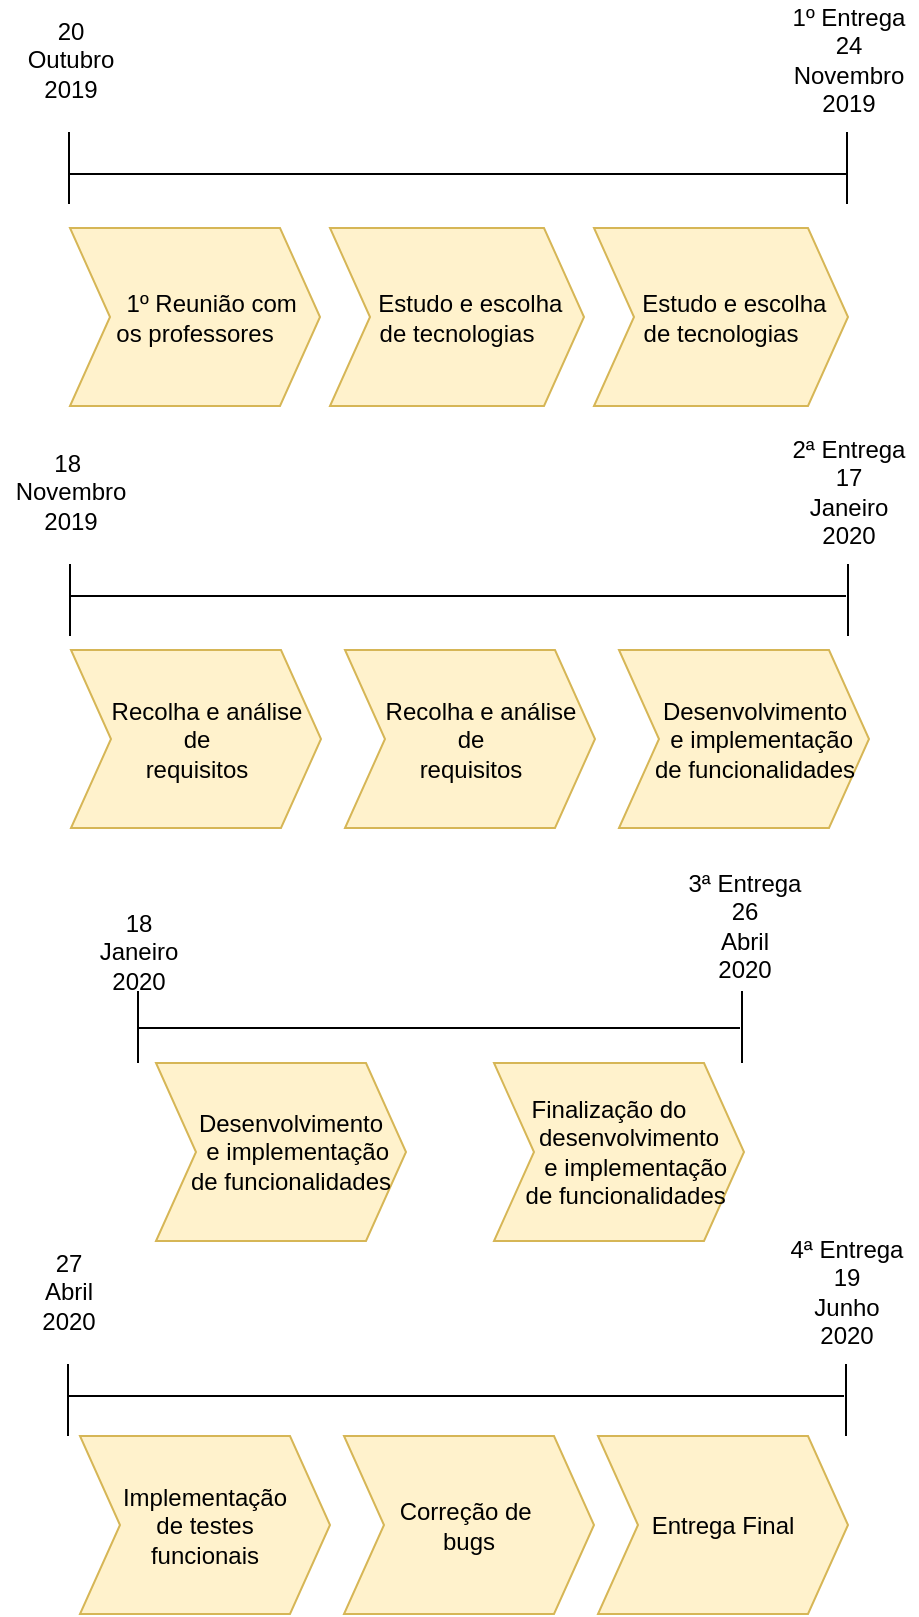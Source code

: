 <mxfile version="12.2.9" pages="1"><diagram id="dRxptQQYLKoVTn6Nqc9w" name="Page-1"><mxGraphModel dx="768" dy="702" grid="0" gridSize="10" guides="1" tooltips="1" connect="1" arrows="1" fold="1" page="1" pageScale="1" pageWidth="827" pageHeight="1169" math="0" shadow="0"><root><mxCell id="0"/><mxCell id="1" parent="0"/><mxCell id="Sr-9e-DQAZjrl4zEpTo9-1" value="&amp;nbsp; &amp;nbsp; &amp;nbsp;1º Reunião com&lt;br&gt;os professores" style="shape=step;perimeter=stepPerimeter;whiteSpace=wrap;html=1;fixedSize=1;fillColor=#fff2cc;strokeColor=#d6b656;" parent="1" vertex="1"><mxGeometry x="57" y="191" width="125" height="89" as="geometry"/></mxCell><mxCell id="Sr-9e-DQAZjrl4zEpTo9-2" value="&amp;nbsp; &amp;nbsp; Estudo e escolha&lt;br&gt;de tecnologias" style="shape=step;perimeter=stepPerimeter;whiteSpace=wrap;html=1;fixedSize=1;fillColor=#fff2cc;strokeColor=#d6b656;" parent="1" vertex="1"><mxGeometry x="187" y="191" width="127" height="89" as="geometry"/></mxCell><mxCell id="Sr-9e-DQAZjrl4zEpTo9-3" value="&amp;nbsp; &amp;nbsp; Estudo e escolha&lt;br&gt;de tecnologias" style="shape=step;perimeter=stepPerimeter;whiteSpace=wrap;html=1;fixedSize=1;fillColor=#fff2cc;strokeColor=#d6b656;" parent="1" vertex="1"><mxGeometry x="319" y="191" width="127" height="89" as="geometry"/></mxCell><mxCell id="Sr-9e-DQAZjrl4zEpTo9-4" value="" style="endArrow=none;html=1;" parent="1" edge="1"><mxGeometry width="50" height="50" relative="1" as="geometry"><mxPoint x="56.5" y="179" as="sourcePoint"/><mxPoint x="56.5" y="143" as="targetPoint"/></mxGeometry></mxCell><mxCell id="Sr-9e-DQAZjrl4zEpTo9-6" value="" style="endArrow=none;html=1;" parent="1" edge="1"><mxGeometry width="50" height="50" relative="1" as="geometry"><mxPoint x="445.5" y="179" as="sourcePoint"/><mxPoint x="445.5" y="143" as="targetPoint"/></mxGeometry></mxCell><mxCell id="Sr-9e-DQAZjrl4zEpTo9-7" value="" style="endArrow=none;html=1;" parent="1" edge="1"><mxGeometry width="50" height="50" relative="1" as="geometry"><mxPoint x="57" y="164" as="sourcePoint"/><mxPoint x="445" y="164" as="targetPoint"/></mxGeometry></mxCell><mxCell id="Sr-9e-DQAZjrl4zEpTo9-9" value="20 &lt;br&gt;Outubro 2019" style="text;html=1;strokeColor=none;fillColor=none;align=center;verticalAlign=middle;whiteSpace=wrap;rounded=0;" parent="1" vertex="1"><mxGeometry x="22.5" y="94" width="69" height="25" as="geometry"/></mxCell><mxCell id="Sr-9e-DQAZjrl4zEpTo9-10" value="1º Entrega&lt;br&gt;24&lt;br&gt;Novembro&lt;br&gt;2019" style="text;html=1;strokeColor=none;fillColor=none;align=center;verticalAlign=middle;whiteSpace=wrap;rounded=0;" parent="1" vertex="1"><mxGeometry x="411.5" y="94" width="69" height="25" as="geometry"/></mxCell><mxCell id="Sr-9e-DQAZjrl4zEpTo9-11" value="&amp;nbsp; &amp;nbsp;Recolha e análise&lt;br&gt;de&lt;br&gt;requisitos" style="shape=step;perimeter=stepPerimeter;whiteSpace=wrap;html=1;fixedSize=1;fillColor=#fff2cc;strokeColor=#d6b656;" parent="1" vertex="1"><mxGeometry x="57.5" y="402" width="125" height="89" as="geometry"/></mxCell><mxCell id="Sr-9e-DQAZjrl4zEpTo9-12" value="&amp;nbsp; &amp;nbsp;Recolha e análise&lt;br&gt;de&lt;br&gt;requisitos" style="shape=step;perimeter=stepPerimeter;whiteSpace=wrap;html=1;fixedSize=1;fillColor=#fff2cc;strokeColor=#d6b656;" parent="1" vertex="1"><mxGeometry x="194.5" y="402" width="125" height="89" as="geometry"/></mxCell><mxCell id="Sr-9e-DQAZjrl4zEpTo9-13" value="&amp;nbsp; &amp;nbsp;Desenvolvimento&lt;br&gt;&amp;nbsp; &amp;nbsp; &amp;nbsp;e implementação&lt;br&gt;&amp;nbsp; &amp;nbsp;de funcionalidades" style="shape=step;perimeter=stepPerimeter;whiteSpace=wrap;html=1;fixedSize=1;fillColor=#fff2cc;strokeColor=#d6b656;" parent="1" vertex="1"><mxGeometry x="331.5" y="402" width="125" height="89" as="geometry"/></mxCell><mxCell id="Sr-9e-DQAZjrl4zEpTo9-14" value="" style="endArrow=none;html=1;" parent="1" edge="1"><mxGeometry width="50" height="50" relative="1" as="geometry"><mxPoint x="57.0" y="395" as="sourcePoint"/><mxPoint x="57.0" y="359" as="targetPoint"/></mxGeometry></mxCell><mxCell id="Sr-9e-DQAZjrl4zEpTo9-15" value="" style="endArrow=none;html=1;" parent="1" edge="1"><mxGeometry width="50" height="50" relative="1" as="geometry"><mxPoint x="446" y="395" as="sourcePoint"/><mxPoint x="446" y="359" as="targetPoint"/></mxGeometry></mxCell><mxCell id="Sr-9e-DQAZjrl4zEpTo9-16" value="" style="endArrow=none;html=1;" parent="1" edge="1"><mxGeometry width="50" height="50" relative="1" as="geometry"><mxPoint x="91.5" y="591" as="sourcePoint"/><mxPoint x="392" y="591" as="targetPoint"/></mxGeometry></mxCell><mxCell id="Sr-9e-DQAZjrl4zEpTo9-17" value="2ª Entrega&lt;br&gt;17&lt;br&gt;Janeiro&lt;br&gt;2020" style="text;html=1;strokeColor=none;fillColor=none;align=center;verticalAlign=middle;whiteSpace=wrap;rounded=0;" parent="1" vertex="1"><mxGeometry x="411.5" y="310" width="69" height="25" as="geometry"/></mxCell><mxCell id="Sr-9e-DQAZjrl4zEpTo9-18" value="18&amp;nbsp;&lt;br&gt;Novembro 2019" style="text;html=1;strokeColor=none;fillColor=none;align=center;verticalAlign=middle;whiteSpace=wrap;rounded=0;" parent="1" vertex="1"><mxGeometry x="23" y="310" width="69" height="25" as="geometry"/></mxCell><mxCell id="Sr-9e-DQAZjrl4zEpTo9-19" value="&amp;nbsp; &amp;nbsp;Desenvolvimento&lt;br&gt;&amp;nbsp; &amp;nbsp; &amp;nbsp;e implementação&lt;br&gt;&amp;nbsp; &amp;nbsp;de funcionalidades" style="shape=step;perimeter=stepPerimeter;whiteSpace=wrap;html=1;fixedSize=1;fillColor=#fff2cc;strokeColor=#d6b656;" parent="1" vertex="1"><mxGeometry x="100" y="608.5" width="125" height="89" as="geometry"/></mxCell><mxCell id="Sr-9e-DQAZjrl4zEpTo9-20" value="Finalização do&amp;nbsp; &amp;nbsp;&lt;br&gt;&amp;nbsp; &amp;nbsp;desenvolvimento&lt;br&gt;&amp;nbsp; &amp;nbsp; &amp;nbsp;e implementação&lt;br&gt;&amp;nbsp; de funcionalidades" style="shape=step;perimeter=stepPerimeter;whiteSpace=wrap;html=1;fixedSize=1;fillColor=#fff2cc;strokeColor=#d6b656;" parent="1" vertex="1"><mxGeometry x="269" y="608.5" width="125" height="89" as="geometry"/></mxCell><mxCell id="Sr-9e-DQAZjrl4zEpTo9-21" value="" style="endArrow=none;html=1;" parent="1" edge="1"><mxGeometry width="50" height="50" relative="1" as="geometry"><mxPoint x="91.0" y="608.5" as="sourcePoint"/><mxPoint x="91.0" y="572.5" as="targetPoint"/></mxGeometry></mxCell><mxCell id="Sr-9e-DQAZjrl4zEpTo9-22" value="" style="endArrow=none;html=1;" parent="1" edge="1"><mxGeometry width="50" height="50" relative="1" as="geometry"><mxPoint x="393.0" y="608.5" as="sourcePoint"/><mxPoint x="393.0" y="572.5" as="targetPoint"/></mxGeometry></mxCell><mxCell id="Sr-9e-DQAZjrl4zEpTo9-24" value="" style="endArrow=none;html=1;" parent="1" edge="1"><mxGeometry width="50" height="50" relative="1" as="geometry"><mxPoint x="56.5" y="375" as="sourcePoint"/><mxPoint x="445" y="375" as="targetPoint"/></mxGeometry></mxCell><mxCell id="Sr-9e-DQAZjrl4zEpTo9-25" value="18&lt;br&gt;Janeiro&lt;br&gt;2020" style="text;html=1;strokeColor=none;fillColor=none;align=center;verticalAlign=middle;whiteSpace=wrap;rounded=0;" parent="1" vertex="1"><mxGeometry x="57" y="540" width="69" height="25" as="geometry"/></mxCell><mxCell id="Sr-9e-DQAZjrl4zEpTo9-26" value="3ª Entrega&lt;br&gt;26&lt;br&gt;Abril&lt;br&gt;2020" style="text;html=1;strokeColor=none;fillColor=none;align=center;verticalAlign=middle;whiteSpace=wrap;rounded=0;" parent="1" vertex="1"><mxGeometry x="359.5" y="527.5" width="69" height="25" as="geometry"/></mxCell><mxCell id="Sr-9e-DQAZjrl4zEpTo9-27" value="Implementação&lt;br&gt;de testes&lt;br&gt;funcionais" style="shape=step;perimeter=stepPerimeter;whiteSpace=wrap;html=1;fixedSize=1;fillColor=#fff2cc;strokeColor=#d6b656;" parent="1" vertex="1"><mxGeometry x="62" y="795" width="125" height="89" as="geometry"/></mxCell><mxCell id="Sr-9e-DQAZjrl4zEpTo9-28" value="Correção de&amp;nbsp;&lt;br&gt;bugs" style="shape=step;perimeter=stepPerimeter;whiteSpace=wrap;html=1;fixedSize=1;fillColor=#fff2cc;strokeColor=#d6b656;" parent="1" vertex="1"><mxGeometry x="194" y="795" width="125" height="89" as="geometry"/></mxCell><mxCell id="Sr-9e-DQAZjrl4zEpTo9-29" value="Entrega Final" style="shape=step;perimeter=stepPerimeter;whiteSpace=wrap;html=1;fixedSize=1;fillColor=#fff2cc;strokeColor=#d6b656;" parent="1" vertex="1"><mxGeometry x="321" y="795" width="125" height="89" as="geometry"/></mxCell><mxCell id="Sr-9e-DQAZjrl4zEpTo9-30" value="" style="endArrow=none;html=1;" parent="1" edge="1"><mxGeometry width="50" height="50" relative="1" as="geometry"><mxPoint x="56.0" y="795" as="sourcePoint"/><mxPoint x="56.0" y="759" as="targetPoint"/></mxGeometry></mxCell><mxCell id="Sr-9e-DQAZjrl4zEpTo9-31" value="" style="endArrow=none;html=1;" parent="1" edge="1"><mxGeometry width="50" height="50" relative="1" as="geometry"><mxPoint x="445" y="795" as="sourcePoint"/><mxPoint x="445" y="759" as="targetPoint"/></mxGeometry></mxCell><mxCell id="Sr-9e-DQAZjrl4zEpTo9-32" value="4ª Entrega&lt;br&gt;19&lt;br&gt;Junho&lt;br&gt;2020" style="text;html=1;strokeColor=none;fillColor=none;align=center;verticalAlign=middle;whiteSpace=wrap;rounded=0;" parent="1" vertex="1"><mxGeometry x="410.5" y="710" width="69" height="25" as="geometry"/></mxCell><mxCell id="Sr-9e-DQAZjrl4zEpTo9-33" value="27&lt;br&gt;Abril&lt;br&gt;2020" style="text;html=1;strokeColor=none;fillColor=none;align=center;verticalAlign=middle;whiteSpace=wrap;rounded=0;" parent="1" vertex="1"><mxGeometry x="22" y="710" width="69" height="25" as="geometry"/></mxCell><mxCell id="Sr-9e-DQAZjrl4zEpTo9-34" value="" style="endArrow=none;html=1;" parent="1" edge="1"><mxGeometry width="50" height="50" relative="1" as="geometry"><mxPoint x="55.5" y="775" as="sourcePoint"/><mxPoint x="444" y="775" as="targetPoint"/></mxGeometry></mxCell></root></mxGraphModel></diagram></mxfile>